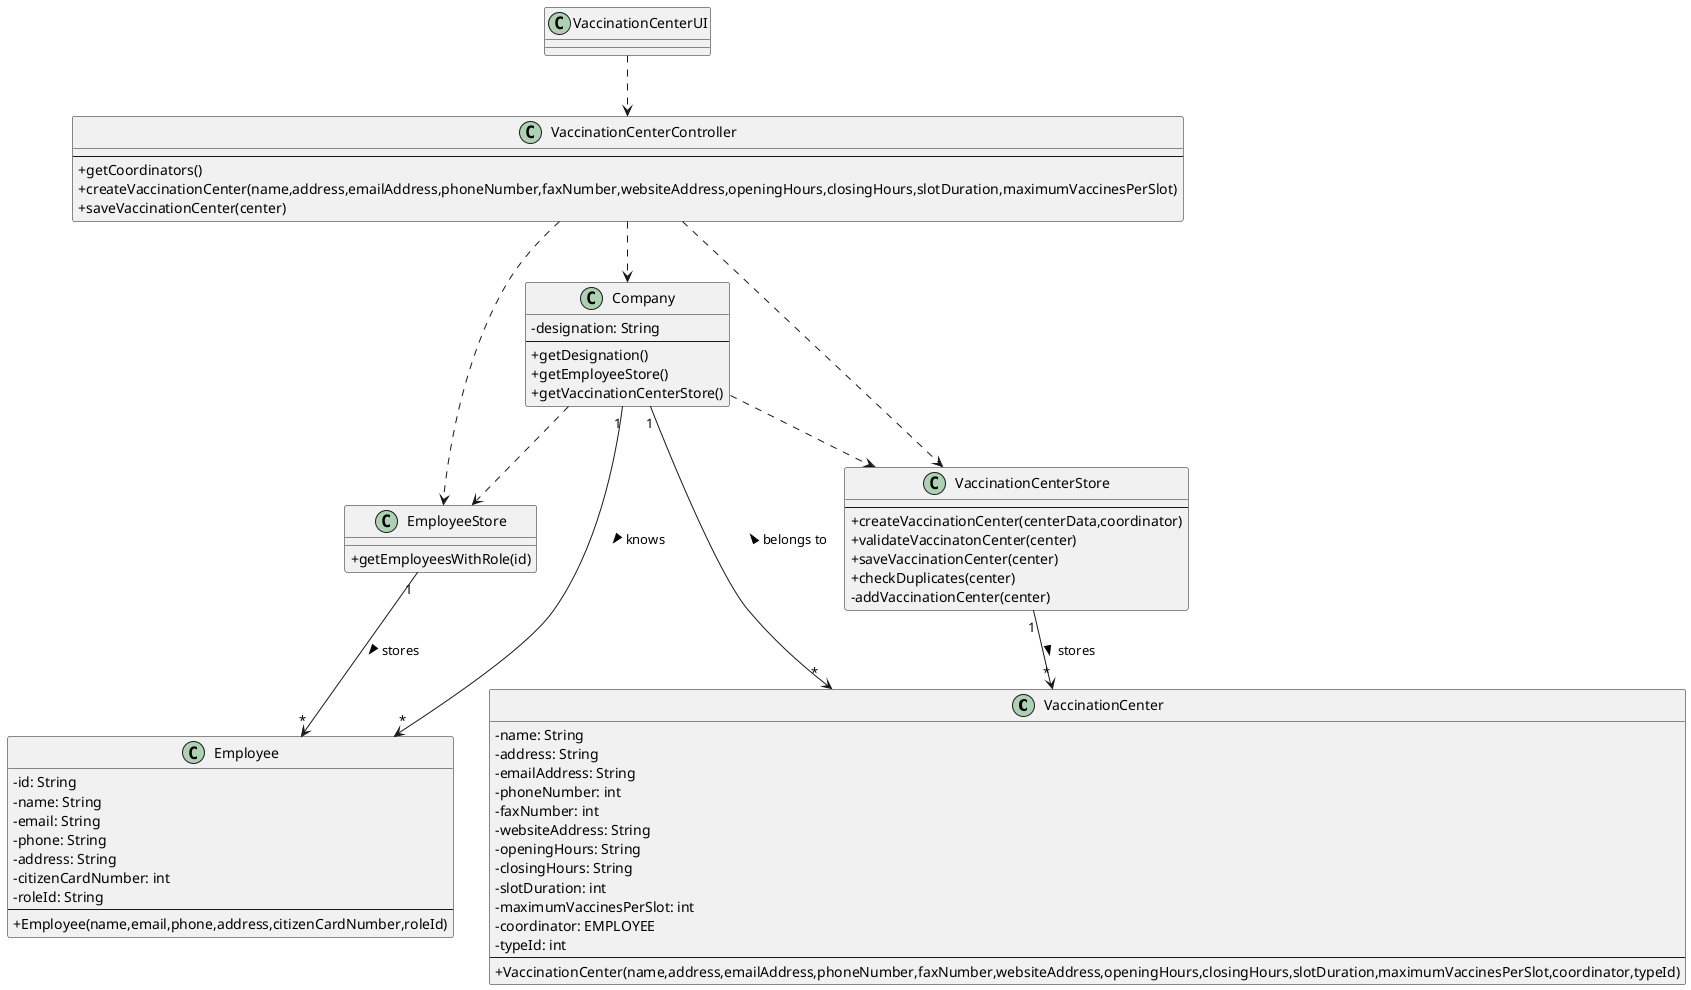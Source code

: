 @startuml US09_CD
skinparam classAttributeIconSize 0

class VaccinationCenter {
  - name: String
  - address: String
  - emailAddress: String
  - phoneNumber: int
  - faxNumber: int
  - websiteAddress: String
  - openingHours: String
  - closingHours: String
  - slotDuration: int
  - maximumVaccinesPerSlot: int
  - coordinator: EMPLOYEE
  - typeId: int
  ---
 +VaccinationCenter(name,address,emailAddress,phoneNumber,faxNumber,websiteAddress,openingHours,closingHours,slotDuration,maximumVaccinesPerSlot,coordinator,typeId)
}


class Company {
  -designation: String
  ---
  +getDesignation()
  +getEmployeeStore()
  +getVaccinationCenterStore()
}

class VaccinationCenterStore {
---
+createVaccinationCenter(centerData,coordinator)
+validateVaccinatonCenter(center)
+saveVaccinationCenter(center)
+checkDuplicates(center)
-addVaccinationCenter(center)
}

class Employee {
  -id: String 
  -name: String 
  -email: String 
  -phone: String 
  -address: String 
  -citizenCardNumber: int 
  -roleId: String 
  ---
  +Employee(name,email,phone,address,citizenCardNumber,roleId)
}

class EmployeeStore {
  +getEmployeesWithRole(id)
}

class VaccinationCenterController {
  ---
  +getCoordinators()
  +createVaccinationCenter(name,address,emailAddress,phoneNumber,faxNumber,websiteAddress,openingHours,closingHours,slotDuration,maximumVaccinesPerSlot)
  +saveVaccinationCenter(center)
}

class VaccinationCenterUI {}

VaccinationCenterUI ..> VaccinationCenterController
VaccinationCenterController ..> Company
Company "1" --> "*" VaccinationCenter : belongs to <
Company ..> VaccinationCenterStore
Company ..> EmployeeStore
EmployeeStore "1" --> "*" Employee : stores >
Company "1" --> "*" Employee : knows >
VaccinationCenterController ..> VaccinationCenterStore
VaccinationCenterController ..> EmployeeStore
VaccinationCenterStore "1" --> "*" VaccinationCenter : stores >

@enduml